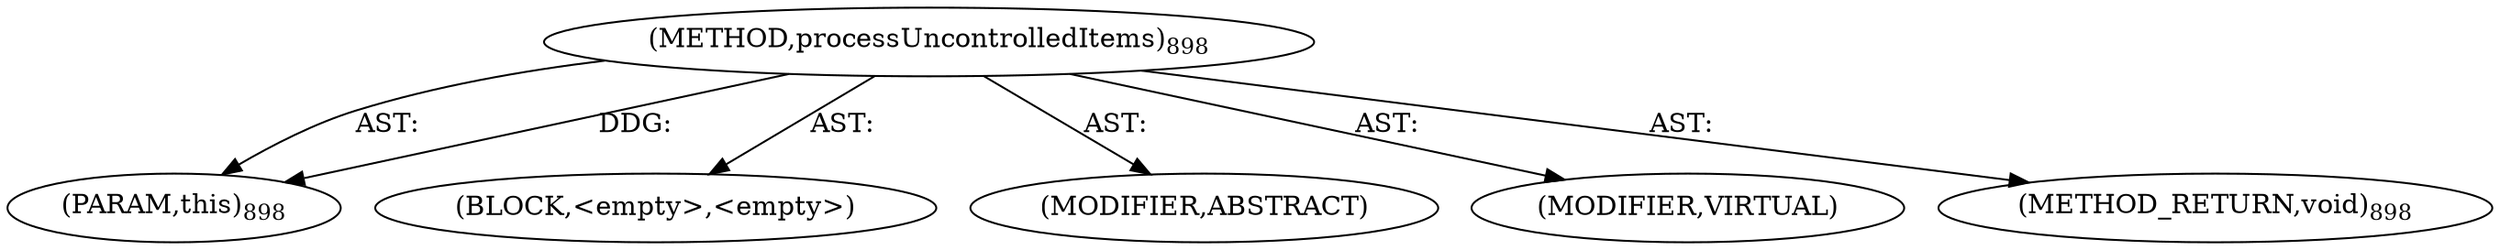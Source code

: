 digraph "processUncontrolledItems" {  
"111669149737" [label = <(METHOD,processUncontrolledItems)<SUB>898</SUB>> ]
"115964117059" [label = <(PARAM,this)<SUB>898</SUB>> ]
"25769803872" [label = <(BLOCK,&lt;empty&gt;,&lt;empty&gt;)> ]
"133143986274" [label = <(MODIFIER,ABSTRACT)> ]
"133143986275" [label = <(MODIFIER,VIRTUAL)> ]
"128849018921" [label = <(METHOD_RETURN,void)<SUB>898</SUB>> ]
  "111669149737" -> "115964117059"  [ label = "AST: "] 
  "111669149737" -> "25769803872"  [ label = "AST: "] 
  "111669149737" -> "133143986274"  [ label = "AST: "] 
  "111669149737" -> "133143986275"  [ label = "AST: "] 
  "111669149737" -> "128849018921"  [ label = "AST: "] 
  "111669149737" -> "115964117059"  [ label = "DDG: "] 
}
